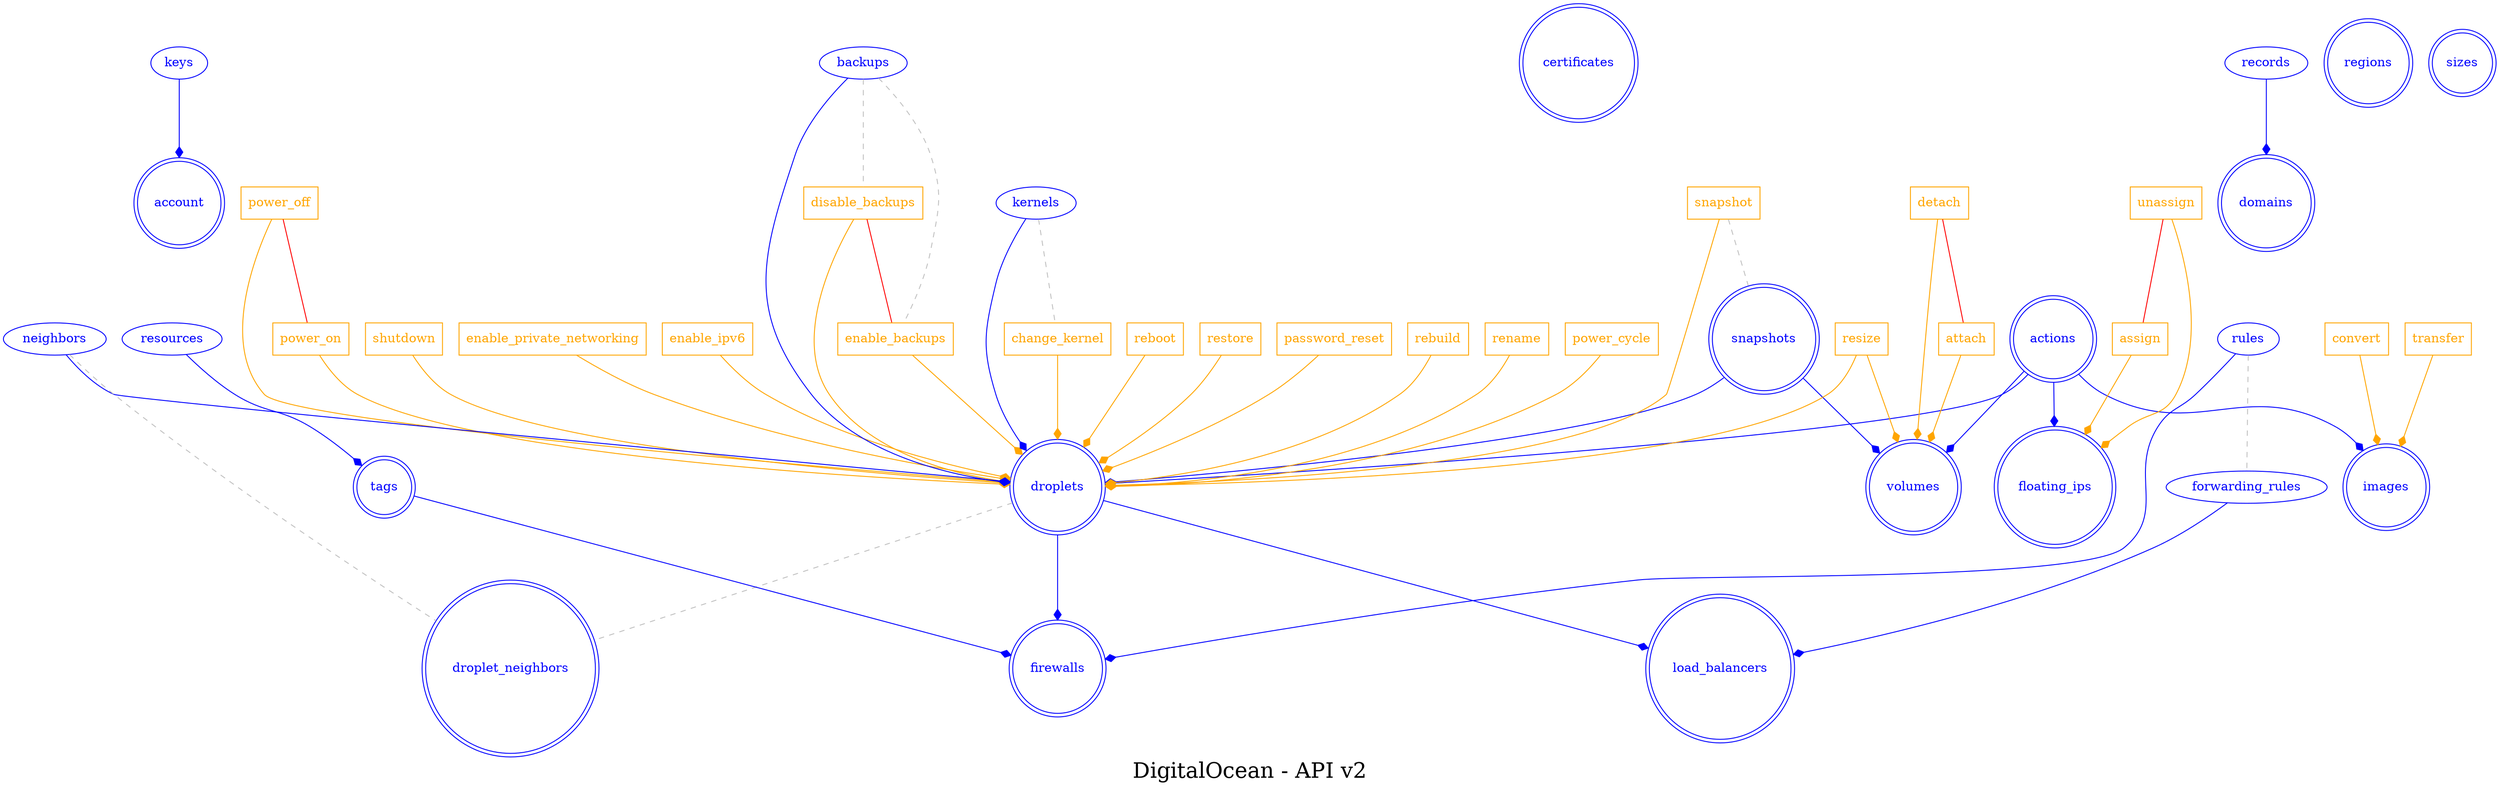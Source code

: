 digraph LexiconGraph {
graph[label="DigitalOcean - API v2", fontsize=24]
splines=true
"account" [color=blue, fontcolor=blue, shape=doublecircle]
"droplets" [color=blue, fontcolor=blue, shape=doublecircle]
"actions" [color=blue, fontcolor=blue, shape=doublecircle]
"volumes" [color=blue, fontcolor=blue, shape=doublecircle]
"certificates" [color=blue, fontcolor=blue, shape=doublecircle]
"domains" [color=blue, fontcolor=blue, shape=doublecircle]
"droplet_neighbors" [color=blue, fontcolor=blue, shape=doublecircle]
"floating_ips" [color=blue, fontcolor=blue, shape=doublecircle]
"firewalls" [color=blue, fontcolor=blue, shape=doublecircle]
"images" [color=blue, fontcolor=blue, shape=doublecircle]
"load_balancers" [color=blue, fontcolor=blue, shape=doublecircle]
"regions" [color=blue, fontcolor=blue, shape=doublecircle]
"sizes" [color=blue, fontcolor=blue, shape=doublecircle]
"snapshots" [color=blue, fontcolor=blue, shape=doublecircle]
"tags" [color=blue, fontcolor=blue, shape=doublecircle]
"keys" -> "account" [color=blue, fontcolor=blue, arrowhead=diamond, arrowtail=none]
"keys" [color=blue, fontcolor=blue, shape=ellipse]
"power_cycle" [color=orange, fontcolor=orange, shape=box]
"power_cycle" -> "droplets" [color=orange, fontcolor=orange, arrowhead=diamond, arrowtail=none]
"power_on" [color=orange, fontcolor=orange, shape=box]
"power_on" -> "droplets" [color=orange, fontcolor=orange, arrowhead=diamond, arrowtail=none]
"power_off" -> "power_on" [color=red, fontcolor=red, arrowhead=none, arrowtail=none]
"power_off" [color=orange, fontcolor=orange, shape=box]
"power_off" -> "droplets" [color=orange, fontcolor=orange, arrowhead=diamond, arrowtail=none]
"shutdown" [color=orange, fontcolor=orange, shape=box]
"shutdown" -> "droplets" [color=orange, fontcolor=orange, arrowhead=diamond, arrowtail=none]
"enable_private_networking" [color=orange, fontcolor=orange, shape=box]
"enable_private_networking" -> "droplets" [color=orange, fontcolor=orange, arrowhead=diamond, arrowtail=none]
"enable_ipv6" [color=orange, fontcolor=orange, shape=box]
"enable_ipv6" -> "droplets" [color=orange, fontcolor=orange, arrowhead=diamond, arrowtail=none]
"enable_backups" [color=orange, fontcolor=orange, shape=box]
"enable_backups" -> "droplets" [color=orange, fontcolor=orange, arrowhead=diamond, arrowtail=none]
"disable_backups" -> "enable_backups" [color=red, fontcolor=red, arrowhead=none, arrowtail=none]
"backups" -> "enable_backups" [color=grey, fontcolor=grey, arrowhead=none, arrowtail=none, style=dashed]
"disable_backups" [color=orange, fontcolor=orange, shape=box]
"disable_backups" -> "droplets" [color=orange, fontcolor=orange, arrowhead=diamond, arrowtail=none]
"backups" -> "disable_backups" [color=grey, fontcolor=grey, arrowhead=none, arrowtail=none, style=dashed]
"snapshot" [color=orange, fontcolor=orange, shape=box]
"snapshot" -> "droplets" [color=orange, fontcolor=orange, arrowhead=diamond, arrowtail=none]
"kernels" -> "droplets" [color=blue, fontcolor=blue, arrowhead=diamond, arrowtail=none]
"kernels" [color=blue, fontcolor=blue, shape=ellipse]
"snapshots" -> "droplets" [color=blue, fontcolor=blue, arrowhead=diamond, arrowtail=none]
"snapshot" -> "snapshots" [color=grey, fontcolor=grey, arrowhead=none, arrowtail=none, style=dashed]
"backups" -> "droplets" [color=blue, fontcolor=blue, arrowhead=diamond, arrowtail=none]
"backups" [color=blue, fontcolor=blue, shape=ellipse]
"actions" -> "droplets" [color=blue, fontcolor=blue, arrowhead=diamond, arrowtail=none]
"neighbors" -> "droplets" [color=blue, fontcolor=blue, arrowhead=diamond, arrowtail=none]
"neighbors" [color=blue, fontcolor=blue, shape=ellipse]
"reboot" [color=orange, fontcolor=orange, shape=box]
"reboot" -> "droplets" [color=orange, fontcolor=orange, arrowhead=diamond, arrowtail=none]
"restore" [color=orange, fontcolor=orange, shape=box]
"restore" -> "droplets" [color=orange, fontcolor=orange, arrowhead=diamond, arrowtail=none]
"password_reset" [color=orange, fontcolor=orange, shape=box]
"password_reset" -> "droplets" [color=orange, fontcolor=orange, arrowhead=diamond, arrowtail=none]
"resize" [color=orange, fontcolor=orange, shape=box]
"resize" -> "droplets" [color=orange, fontcolor=orange, arrowhead=diamond, arrowtail=none]
"rebuild" [color=orange, fontcolor=orange, shape=box]
"rebuild" -> "droplets" [color=orange, fontcolor=orange, arrowhead=diamond, arrowtail=none]
"rename" [color=orange, fontcolor=orange, shape=box]
"rename" -> "droplets" [color=orange, fontcolor=orange, arrowhead=diamond, arrowtail=none]
"change_kernel" [color=orange, fontcolor=orange, shape=box]
"change_kernel" -> "droplets" [color=orange, fontcolor=orange, arrowhead=diamond, arrowtail=none]
"kernels" -> "change_kernel" [color=grey, fontcolor=grey, arrowhead=none, arrowtail=none, style=dashed]
"snapshots" -> "volumes" [color=blue, fontcolor=blue, arrowhead=diamond, arrowtail=none]
"attach" [color=orange, fontcolor=orange, shape=box]
"attach" -> "volumes" [color=orange, fontcolor=orange, arrowhead=diamond, arrowtail=none]
"detach" -> "attach" [color=red, fontcolor=red, arrowhead=none, arrowtail=none]
"detach" [color=orange, fontcolor=orange, shape=box]
"detach" -> "volumes" [color=orange, fontcolor=orange, arrowhead=diamond, arrowtail=none]
"resize" -> "volumes" [color=orange, fontcolor=orange, arrowhead=diamond, arrowtail=none]
"actions" -> "volumes" [color=blue, fontcolor=blue, arrowhead=diamond, arrowtail=none]
"records" -> "domains" [color=blue, fontcolor=blue, arrowhead=diamond, arrowtail=none]
"records" [color=blue, fontcolor=blue, shape=ellipse]
"droplets" -> "droplet_neighbors" [color=grey, fontcolor=grey, arrowhead=none, arrowtail=none, style=dashed]
"neighbors" -> "droplet_neighbors" [color=grey, fontcolor=grey, arrowhead=none, arrowtail=none, style=dashed]
"assign" [color=orange, fontcolor=orange, shape=box]
"assign" -> "floating_ips" [color=orange, fontcolor=orange, arrowhead=diamond, arrowtail=none]
"unassign" -> "assign" [color=red, fontcolor=red, arrowhead=none, arrowtail=none]
"unassign" [color=orange, fontcolor=orange, shape=box]
"unassign" -> "floating_ips" [color=orange, fontcolor=orange, arrowhead=diamond, arrowtail=none]
"actions" -> "floating_ips" [color=blue, fontcolor=blue, arrowhead=diamond, arrowtail=none]
"droplets" -> "firewalls" [color=blue, fontcolor=blue, arrowhead=diamond, arrowtail=none]
"tags" -> "firewalls" [color=blue, fontcolor=blue, arrowhead=diamond, arrowtail=none]
"rules" -> "firewalls" [color=blue, fontcolor=blue, arrowhead=diamond, arrowtail=none]
"rules" [color=blue, fontcolor=blue, shape=ellipse]
"actions" -> "images" [color=blue, fontcolor=blue, arrowhead=diamond, arrowtail=none]
"transfer" [color=orange, fontcolor=orange, shape=box]
"transfer" -> "images" [color=orange, fontcolor=orange, arrowhead=diamond, arrowtail=none]
"convert" [color=orange, fontcolor=orange, shape=box]
"convert" -> "images" [color=orange, fontcolor=orange, arrowhead=diamond, arrowtail=none]
"droplets" -> "load_balancers" [color=blue, fontcolor=blue, arrowhead=diamond, arrowtail=none]
"forwarding_rules" -> "load_balancers" [color=blue, fontcolor=blue, arrowhead=diamond, arrowtail=none]
"forwarding_rules" [color=blue, fontcolor=blue, shape=ellipse]
"rules" -> "forwarding_rules" [color=grey, fontcolor=grey, arrowhead=none, arrowtail=none, style=dashed]
"resources" -> "tags" [color=blue, fontcolor=blue, arrowhead=diamond, arrowtail=none]
"resources" [color=blue, fontcolor=blue, shape=ellipse]
}

